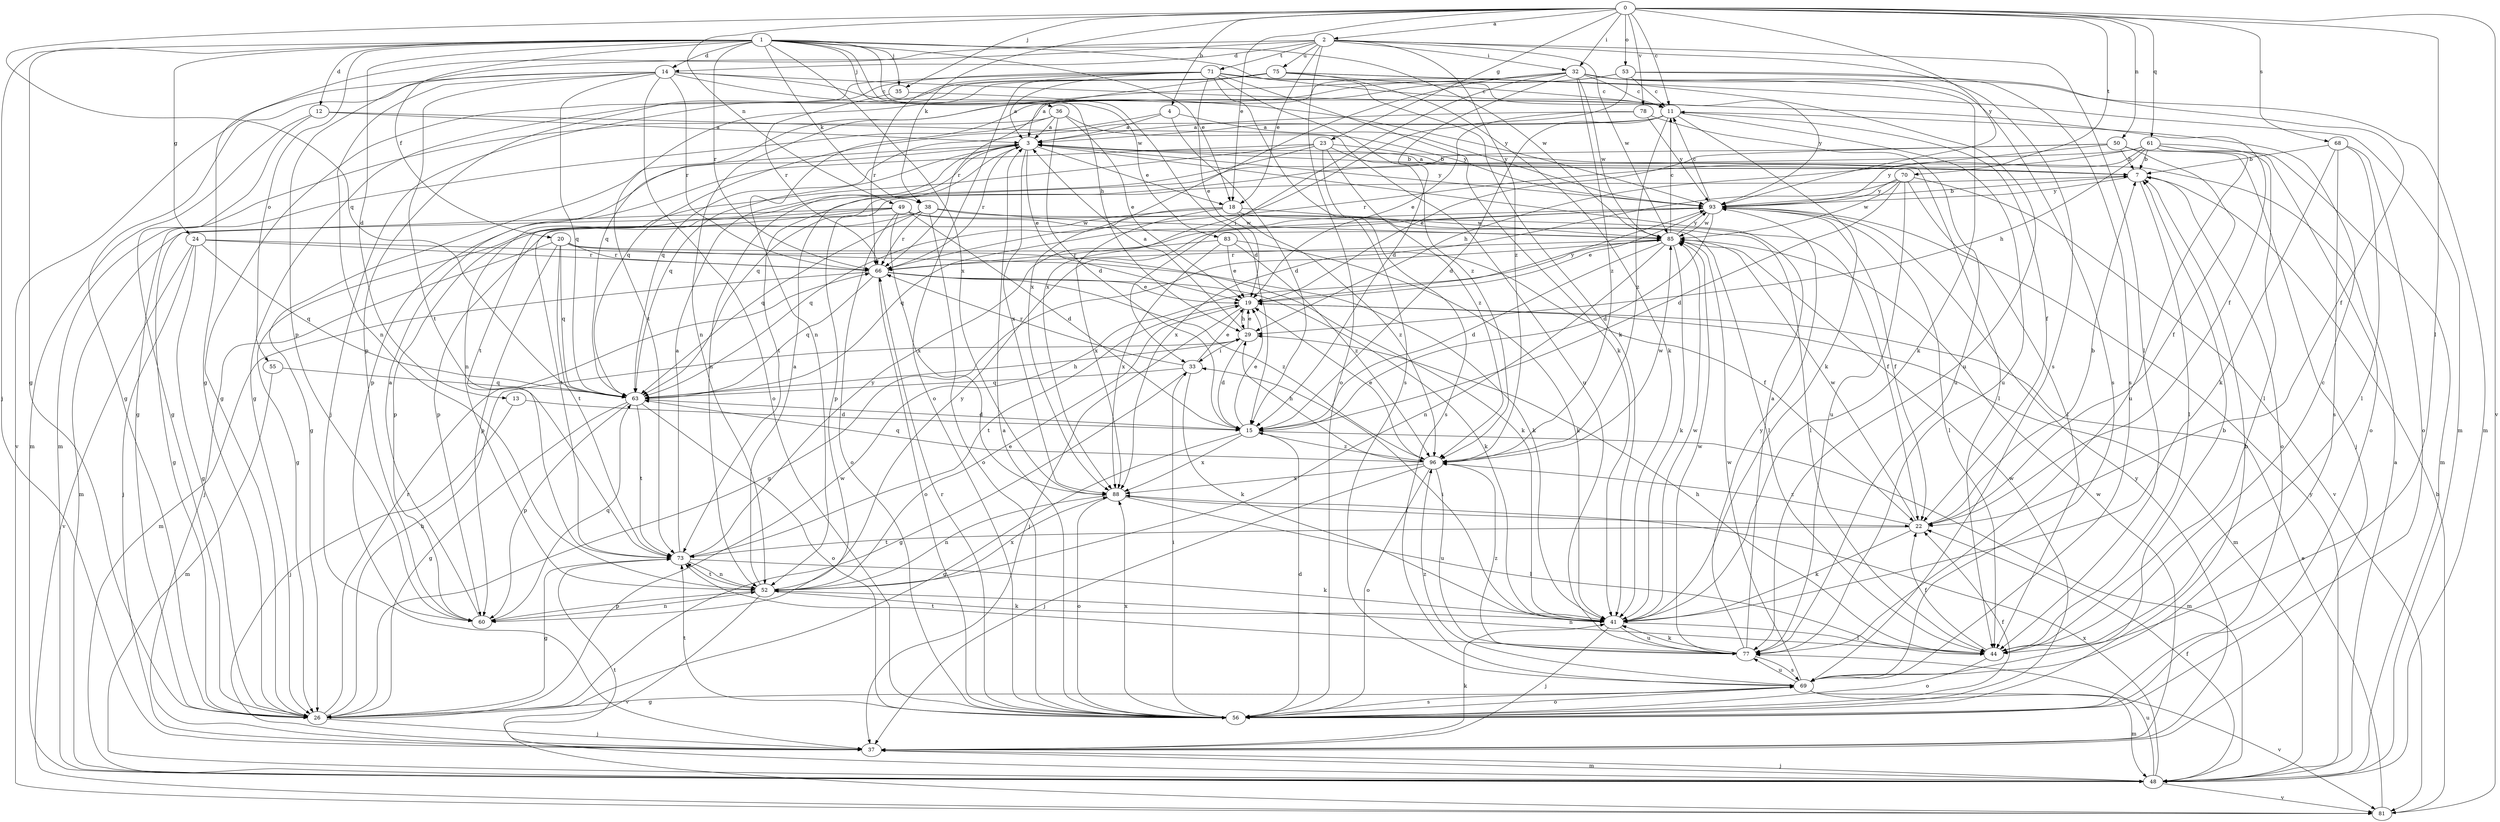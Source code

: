 strict digraph  {
0;
1;
2;
3;
4;
7;
11;
12;
13;
14;
15;
18;
19;
20;
22;
23;
24;
26;
29;
32;
33;
35;
36;
37;
38;
41;
44;
48;
49;
50;
52;
53;
55;
56;
60;
61;
63;
66;
68;
69;
70;
71;
73;
75;
77;
78;
81;
83;
85;
88;
93;
96;
0 -> 2  [label=a];
0 -> 4  [label=b];
0 -> 11  [label=c];
0 -> 18  [label=e];
0 -> 23  [label=g];
0 -> 32  [label=i];
0 -> 35  [label=j];
0 -> 38  [label=k];
0 -> 44  [label=l];
0 -> 49  [label=n];
0 -> 50  [label=n];
0 -> 53  [label=o];
0 -> 61  [label=q];
0 -> 63  [label=q];
0 -> 68  [label=s];
0 -> 70  [label=t];
0 -> 78  [label=v];
0 -> 81  [label=v];
0 -> 93  [label=y];
1 -> 12  [label=d];
1 -> 13  [label=d];
1 -> 14  [label=d];
1 -> 18  [label=e];
1 -> 20  [label=f];
1 -> 24  [label=g];
1 -> 26  [label=g];
1 -> 29  [label=h];
1 -> 35  [label=j];
1 -> 36  [label=j];
1 -> 37  [label=j];
1 -> 38  [label=k];
1 -> 41  [label=k];
1 -> 55  [label=o];
1 -> 66  [label=r];
1 -> 83  [label=w];
1 -> 85  [label=w];
1 -> 88  [label=x];
2 -> 14  [label=d];
2 -> 18  [label=e];
2 -> 26  [label=g];
2 -> 32  [label=i];
2 -> 44  [label=l];
2 -> 56  [label=o];
2 -> 60  [label=p];
2 -> 69  [label=s];
2 -> 71  [label=t];
2 -> 75  [label=u];
2 -> 85  [label=w];
2 -> 96  [label=z];
3 -> 7  [label=b];
3 -> 18  [label=e];
3 -> 19  [label=e];
3 -> 26  [label=g];
3 -> 52  [label=n];
3 -> 63  [label=q];
3 -> 66  [label=r];
3 -> 88  [label=x];
3 -> 93  [label=y];
4 -> 3  [label=a];
4 -> 15  [label=d];
4 -> 63  [label=q];
4 -> 93  [label=y];
7 -> 3  [label=a];
7 -> 44  [label=l];
7 -> 56  [label=o];
7 -> 60  [label=p];
7 -> 93  [label=y];
11 -> 3  [label=a];
11 -> 15  [label=d];
11 -> 22  [label=f];
11 -> 41  [label=k];
11 -> 63  [label=q];
11 -> 77  [label=u];
11 -> 96  [label=z];
12 -> 3  [label=a];
12 -> 26  [label=g];
12 -> 48  [label=m];
12 -> 77  [label=u];
13 -> 15  [label=d];
13 -> 37  [label=j];
14 -> 11  [label=c];
14 -> 22  [label=f];
14 -> 26  [label=g];
14 -> 52  [label=n];
14 -> 56  [label=o];
14 -> 63  [label=q];
14 -> 66  [label=r];
14 -> 73  [label=t];
14 -> 81  [label=v];
14 -> 93  [label=y];
15 -> 19  [label=e];
15 -> 26  [label=g];
15 -> 48  [label=m];
15 -> 88  [label=x];
15 -> 96  [label=z];
18 -> 22  [label=f];
18 -> 60  [label=p];
18 -> 63  [label=q];
18 -> 85  [label=w];
18 -> 88  [label=x];
18 -> 96  [label=z];
19 -> 29  [label=h];
19 -> 37  [label=j];
19 -> 48  [label=m];
19 -> 73  [label=t];
19 -> 93  [label=y];
20 -> 22  [label=f];
20 -> 37  [label=j];
20 -> 41  [label=k];
20 -> 60  [label=p];
20 -> 63  [label=q];
20 -> 66  [label=r];
20 -> 73  [label=t];
22 -> 7  [label=b];
22 -> 41  [label=k];
22 -> 73  [label=t];
22 -> 85  [label=w];
22 -> 96  [label=z];
23 -> 7  [label=b];
23 -> 44  [label=l];
23 -> 52  [label=n];
23 -> 60  [label=p];
23 -> 69  [label=s];
23 -> 73  [label=t];
23 -> 96  [label=z];
24 -> 26  [label=g];
24 -> 37  [label=j];
24 -> 41  [label=k];
24 -> 63  [label=q];
24 -> 66  [label=r];
24 -> 81  [label=v];
26 -> 29  [label=h];
26 -> 37  [label=j];
26 -> 66  [label=r];
26 -> 85  [label=w];
29 -> 3  [label=a];
29 -> 15  [label=d];
29 -> 19  [label=e];
29 -> 33  [label=i];
32 -> 11  [label=c];
32 -> 15  [label=d];
32 -> 33  [label=i];
32 -> 41  [label=k];
32 -> 48  [label=m];
32 -> 52  [label=n];
32 -> 66  [label=r];
32 -> 69  [label=s];
32 -> 85  [label=w];
32 -> 88  [label=x];
32 -> 96  [label=z];
33 -> 19  [label=e];
33 -> 26  [label=g];
33 -> 41  [label=k];
33 -> 63  [label=q];
33 -> 66  [label=r];
35 -> 15  [label=d];
35 -> 66  [label=r];
36 -> 3  [label=a];
36 -> 15  [label=d];
36 -> 19  [label=e];
36 -> 26  [label=g];
36 -> 48  [label=m];
36 -> 93  [label=y];
37 -> 41  [label=k];
37 -> 48  [label=m];
37 -> 85  [label=w];
37 -> 93  [label=y];
38 -> 26  [label=g];
38 -> 44  [label=l];
38 -> 48  [label=m];
38 -> 56  [label=o];
38 -> 63  [label=q];
38 -> 66  [label=r];
38 -> 85  [label=w];
41 -> 33  [label=i];
41 -> 37  [label=j];
41 -> 44  [label=l];
41 -> 77  [label=u];
41 -> 85  [label=w];
44 -> 11  [label=c];
44 -> 22  [label=f];
44 -> 29  [label=h];
44 -> 52  [label=n];
44 -> 56  [label=o];
48 -> 3  [label=a];
48 -> 22  [label=f];
48 -> 37  [label=j];
48 -> 73  [label=t];
48 -> 77  [label=u];
48 -> 81  [label=v];
48 -> 88  [label=x];
48 -> 93  [label=y];
49 -> 15  [label=d];
49 -> 26  [label=g];
49 -> 44  [label=l];
49 -> 56  [label=o];
49 -> 60  [label=p];
49 -> 73  [label=t];
49 -> 85  [label=w];
49 -> 88  [label=x];
50 -> 7  [label=b];
50 -> 19  [label=e];
50 -> 22  [label=f];
50 -> 29  [label=h];
50 -> 37  [label=j];
50 -> 73  [label=t];
52 -> 3  [label=a];
52 -> 19  [label=e];
52 -> 41  [label=k];
52 -> 60  [label=p];
52 -> 73  [label=t];
52 -> 81  [label=v];
52 -> 88  [label=x];
52 -> 93  [label=y];
53 -> 11  [label=c];
53 -> 22  [label=f];
53 -> 52  [label=n];
53 -> 63  [label=q];
53 -> 69  [label=s];
53 -> 88  [label=x];
55 -> 48  [label=m];
55 -> 63  [label=q];
56 -> 3  [label=a];
56 -> 7  [label=b];
56 -> 15  [label=d];
56 -> 22  [label=f];
56 -> 33  [label=i];
56 -> 66  [label=r];
56 -> 69  [label=s];
56 -> 73  [label=t];
56 -> 85  [label=w];
56 -> 88  [label=x];
60 -> 3  [label=a];
60 -> 52  [label=n];
60 -> 63  [label=q];
61 -> 7  [label=b];
61 -> 29  [label=h];
61 -> 44  [label=l];
61 -> 48  [label=m];
61 -> 56  [label=o];
61 -> 63  [label=q];
61 -> 66  [label=r];
61 -> 77  [label=u];
61 -> 93  [label=y];
63 -> 15  [label=d];
63 -> 26  [label=g];
63 -> 29  [label=h];
63 -> 56  [label=o];
63 -> 60  [label=p];
63 -> 73  [label=t];
66 -> 19  [label=e];
66 -> 41  [label=k];
66 -> 48  [label=m];
66 -> 56  [label=o];
66 -> 63  [label=q];
66 -> 96  [label=z];
68 -> 7  [label=b];
68 -> 41  [label=k];
68 -> 44  [label=l];
68 -> 56  [label=o];
68 -> 69  [label=s];
69 -> 7  [label=b];
69 -> 26  [label=g];
69 -> 48  [label=m];
69 -> 56  [label=o];
69 -> 77  [label=u];
69 -> 81  [label=v];
69 -> 85  [label=w];
69 -> 96  [label=z];
70 -> 15  [label=d];
70 -> 44  [label=l];
70 -> 77  [label=u];
70 -> 81  [label=v];
70 -> 85  [label=w];
70 -> 88  [label=x];
70 -> 93  [label=y];
71 -> 3  [label=a];
71 -> 11  [label=c];
71 -> 19  [label=e];
71 -> 26  [label=g];
71 -> 41  [label=k];
71 -> 56  [label=o];
71 -> 60  [label=p];
71 -> 66  [label=r];
71 -> 69  [label=s];
71 -> 93  [label=y];
71 -> 96  [label=z];
73 -> 3  [label=a];
73 -> 26  [label=g];
73 -> 41  [label=k];
73 -> 52  [label=n];
73 -> 93  [label=y];
75 -> 3  [label=a];
75 -> 11  [label=c];
75 -> 26  [label=g];
75 -> 37  [label=j];
75 -> 41  [label=k];
75 -> 48  [label=m];
75 -> 73  [label=t];
75 -> 77  [label=u];
77 -> 3  [label=a];
77 -> 41  [label=k];
77 -> 69  [label=s];
77 -> 73  [label=t];
77 -> 85  [label=w];
77 -> 93  [label=y];
77 -> 96  [label=z];
78 -> 3  [label=a];
78 -> 19  [label=e];
78 -> 77  [label=u];
78 -> 93  [label=y];
81 -> 7  [label=b];
81 -> 19  [label=e];
83 -> 19  [label=e];
83 -> 41  [label=k];
83 -> 66  [label=r];
83 -> 88  [label=x];
83 -> 96  [label=z];
85 -> 11  [label=c];
85 -> 15  [label=d];
85 -> 26  [label=g];
85 -> 41  [label=k];
85 -> 52  [label=n];
85 -> 66  [label=r];
85 -> 93  [label=y];
88 -> 22  [label=f];
88 -> 44  [label=l];
88 -> 52  [label=n];
88 -> 56  [label=o];
93 -> 7  [label=b];
93 -> 11  [label=c];
93 -> 15  [label=d];
93 -> 19  [label=e];
93 -> 22  [label=f];
93 -> 44  [label=l];
93 -> 63  [label=q];
93 -> 85  [label=w];
96 -> 19  [label=e];
96 -> 29  [label=h];
96 -> 37  [label=j];
96 -> 56  [label=o];
96 -> 63  [label=q];
96 -> 77  [label=u];
96 -> 85  [label=w];
96 -> 88  [label=x];
}

